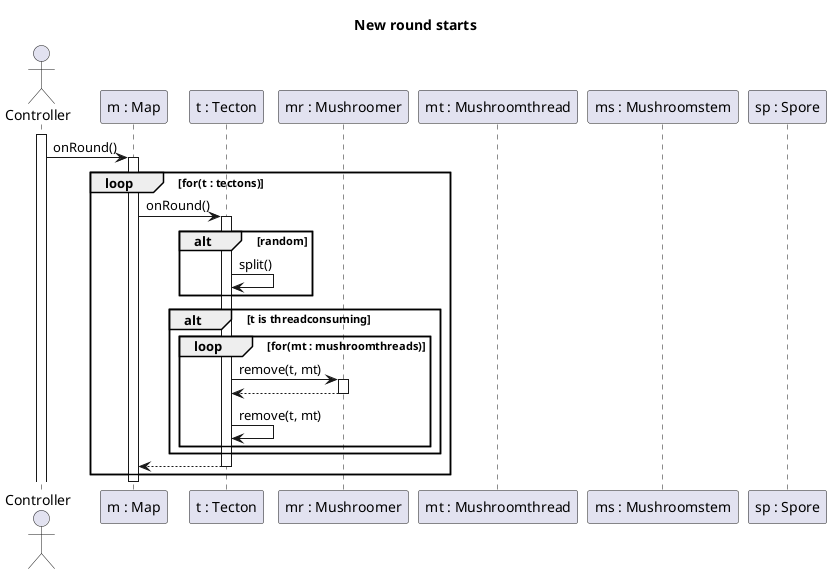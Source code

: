 @startuml New round starts
title New round starts

actor Controller
participant "m : Map" as M
participant "t : Tecton" as T
participant "mr : Mushroomer" as MR
participant "mt : Mushroomthread" as MT
participant "ms : Mushroomstem" as MS
participant "sp : Spore" as SP

activate Controller
Controller -> M : onRound()
activate M

loop for(t : tectons)
    M -> T : onRound()
    activate T

    alt random
        T -> T : split()
        'edit here
    end

    alt t is threadconsuming
        loop for(mt : mushroomthreads)
            T -> MR : remove(t, mt)
            activate MR
            T <-- MR
            deactivate MR

            T -> T : remove(t, mt)
        end
    end

    M <-- T
    deactivate T
end
deactivate M

@enduml